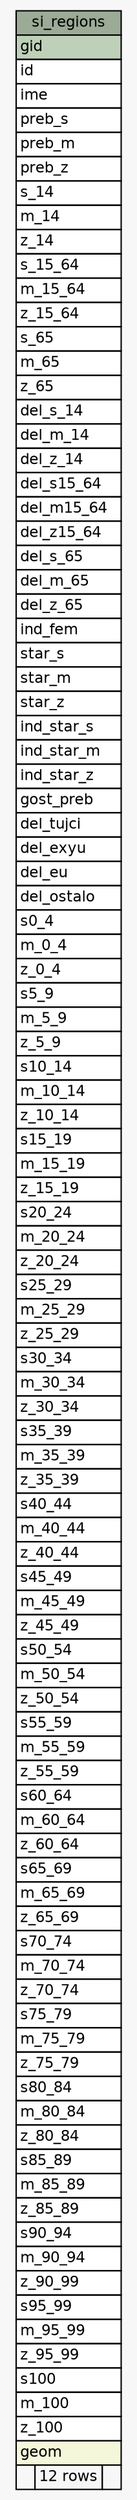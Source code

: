 // dot 2.38.0 on Windows 8 6.2
// SchemaSpy rev 590
digraph "si_regions" {
  graph [
    rankdir="RL"
    bgcolor="#f7f7f7"
    nodesep="0.18"
    ranksep="0.46"
    fontname="Helvetica"
    fontsize="11"
  ];
  node [
    fontname="Helvetica"
    fontsize="11"
    shape="plaintext"
  ];
  edge [
    arrowsize="0.8"
  ];
  "si_regions" [
    label=<
    <TABLE BORDER="0" CELLBORDER="1" CELLSPACING="0" BGCOLOR="#ffffff">
      <TR><TD COLSPAN="3" BGCOLOR="#9bab96" ALIGN="CENTER">si_regions</TD></TR>
      <TR><TD PORT="gid" COLSPAN="3" BGCOLOR="#bed1b8" ALIGN="LEFT">gid</TD></TR>
      <TR><TD PORT="id" COLSPAN="3" ALIGN="LEFT">id</TD></TR>
      <TR><TD PORT="ime" COLSPAN="3" ALIGN="LEFT">ime</TD></TR>
      <TR><TD PORT="preb_s" COLSPAN="3" ALIGN="LEFT">preb_s</TD></TR>
      <TR><TD PORT="preb_m" COLSPAN="3" ALIGN="LEFT">preb_m</TD></TR>
      <TR><TD PORT="preb_z" COLSPAN="3" ALIGN="LEFT">preb_z</TD></TR>
      <TR><TD PORT="s_14" COLSPAN="3" ALIGN="LEFT">s_14</TD></TR>
      <TR><TD PORT="m_14" COLSPAN="3" ALIGN="LEFT">m_14</TD></TR>
      <TR><TD PORT="z_14" COLSPAN="3" ALIGN="LEFT">z_14</TD></TR>
      <TR><TD PORT="s_15_64" COLSPAN="3" ALIGN="LEFT">s_15_64</TD></TR>
      <TR><TD PORT="m_15_64" COLSPAN="3" ALIGN="LEFT">m_15_64</TD></TR>
      <TR><TD PORT="z_15_64" COLSPAN="3" ALIGN="LEFT">z_15_64</TD></TR>
      <TR><TD PORT="s_65" COLSPAN="3" ALIGN="LEFT">s_65</TD></TR>
      <TR><TD PORT="m_65" COLSPAN="3" ALIGN="LEFT">m_65</TD></TR>
      <TR><TD PORT="z_65" COLSPAN="3" ALIGN="LEFT">z_65</TD></TR>
      <TR><TD PORT="del_s_14" COLSPAN="3" ALIGN="LEFT">del_s_14</TD></TR>
      <TR><TD PORT="del_m_14" COLSPAN="3" ALIGN="LEFT">del_m_14</TD></TR>
      <TR><TD PORT="del_z_14" COLSPAN="3" ALIGN="LEFT">del_z_14</TD></TR>
      <TR><TD PORT="del_s15_64" COLSPAN="3" ALIGN="LEFT">del_s15_64</TD></TR>
      <TR><TD PORT="del_m15_64" COLSPAN="3" ALIGN="LEFT">del_m15_64</TD></TR>
      <TR><TD PORT="del_z15_64" COLSPAN="3" ALIGN="LEFT">del_z15_64</TD></TR>
      <TR><TD PORT="del_s_65" COLSPAN="3" ALIGN="LEFT">del_s_65</TD></TR>
      <TR><TD PORT="del_m_65" COLSPAN="3" ALIGN="LEFT">del_m_65</TD></TR>
      <TR><TD PORT="del_z_65" COLSPAN="3" ALIGN="LEFT">del_z_65</TD></TR>
      <TR><TD PORT="ind_fem" COLSPAN="3" ALIGN="LEFT">ind_fem</TD></TR>
      <TR><TD PORT="star_s" COLSPAN="3" ALIGN="LEFT">star_s</TD></TR>
      <TR><TD PORT="star_m" COLSPAN="3" ALIGN="LEFT">star_m</TD></TR>
      <TR><TD PORT="star_z" COLSPAN="3" ALIGN="LEFT">star_z</TD></TR>
      <TR><TD PORT="ind_star_s" COLSPAN="3" ALIGN="LEFT">ind_star_s</TD></TR>
      <TR><TD PORT="ind_star_m" COLSPAN="3" ALIGN="LEFT">ind_star_m</TD></TR>
      <TR><TD PORT="ind_star_z" COLSPAN="3" ALIGN="LEFT">ind_star_z</TD></TR>
      <TR><TD PORT="gost_preb" COLSPAN="3" ALIGN="LEFT">gost_preb</TD></TR>
      <TR><TD PORT="del_tujci" COLSPAN="3" ALIGN="LEFT">del_tujci</TD></TR>
      <TR><TD PORT="del_exyu" COLSPAN="3" ALIGN="LEFT">del_exyu</TD></TR>
      <TR><TD PORT="del_eu" COLSPAN="3" ALIGN="LEFT">del_eu</TD></TR>
      <TR><TD PORT="del_ostalo" COLSPAN="3" ALIGN="LEFT">del_ostalo</TD></TR>
      <TR><TD PORT="s0_4" COLSPAN="3" ALIGN="LEFT">s0_4</TD></TR>
      <TR><TD PORT="m_0_4" COLSPAN="3" ALIGN="LEFT">m_0_4</TD></TR>
      <TR><TD PORT="z_0_4" COLSPAN="3" ALIGN="LEFT">z_0_4</TD></TR>
      <TR><TD PORT="s5_9" COLSPAN="3" ALIGN="LEFT">s5_9</TD></TR>
      <TR><TD PORT="m_5_9" COLSPAN="3" ALIGN="LEFT">m_5_9</TD></TR>
      <TR><TD PORT="z_5_9" COLSPAN="3" ALIGN="LEFT">z_5_9</TD></TR>
      <TR><TD PORT="s10_14" COLSPAN="3" ALIGN="LEFT">s10_14</TD></TR>
      <TR><TD PORT="m_10_14" COLSPAN="3" ALIGN="LEFT">m_10_14</TD></TR>
      <TR><TD PORT="z_10_14" COLSPAN="3" ALIGN="LEFT">z_10_14</TD></TR>
      <TR><TD PORT="s15_19" COLSPAN="3" ALIGN="LEFT">s15_19</TD></TR>
      <TR><TD PORT="m_15_19" COLSPAN="3" ALIGN="LEFT">m_15_19</TD></TR>
      <TR><TD PORT="z_15_19" COLSPAN="3" ALIGN="LEFT">z_15_19</TD></TR>
      <TR><TD PORT="s20_24" COLSPAN="3" ALIGN="LEFT">s20_24</TD></TR>
      <TR><TD PORT="m_20_24" COLSPAN="3" ALIGN="LEFT">m_20_24</TD></TR>
      <TR><TD PORT="z_20_24" COLSPAN="3" ALIGN="LEFT">z_20_24</TD></TR>
      <TR><TD PORT="s25_29" COLSPAN="3" ALIGN="LEFT">s25_29</TD></TR>
      <TR><TD PORT="m_25_29" COLSPAN="3" ALIGN="LEFT">m_25_29</TD></TR>
      <TR><TD PORT="z_25_29" COLSPAN="3" ALIGN="LEFT">z_25_29</TD></TR>
      <TR><TD PORT="s30_34" COLSPAN="3" ALIGN="LEFT">s30_34</TD></TR>
      <TR><TD PORT="m_30_34" COLSPAN="3" ALIGN="LEFT">m_30_34</TD></TR>
      <TR><TD PORT="z_30_34" COLSPAN="3" ALIGN="LEFT">z_30_34</TD></TR>
      <TR><TD PORT="s35_39" COLSPAN="3" ALIGN="LEFT">s35_39</TD></TR>
      <TR><TD PORT="m_35_39" COLSPAN="3" ALIGN="LEFT">m_35_39</TD></TR>
      <TR><TD PORT="z_35_39" COLSPAN="3" ALIGN="LEFT">z_35_39</TD></TR>
      <TR><TD PORT="s40_44" COLSPAN="3" ALIGN="LEFT">s40_44</TD></TR>
      <TR><TD PORT="m_40_44" COLSPAN="3" ALIGN="LEFT">m_40_44</TD></TR>
      <TR><TD PORT="z_40_44" COLSPAN="3" ALIGN="LEFT">z_40_44</TD></TR>
      <TR><TD PORT="s45_49" COLSPAN="3" ALIGN="LEFT">s45_49</TD></TR>
      <TR><TD PORT="m_45_49" COLSPAN="3" ALIGN="LEFT">m_45_49</TD></TR>
      <TR><TD PORT="z_45_49" COLSPAN="3" ALIGN="LEFT">z_45_49</TD></TR>
      <TR><TD PORT="s50_54" COLSPAN="3" ALIGN="LEFT">s50_54</TD></TR>
      <TR><TD PORT="m_50_54" COLSPAN="3" ALIGN="LEFT">m_50_54</TD></TR>
      <TR><TD PORT="z_50_54" COLSPAN="3" ALIGN="LEFT">z_50_54</TD></TR>
      <TR><TD PORT="s55_59" COLSPAN="3" ALIGN="LEFT">s55_59</TD></TR>
      <TR><TD PORT="m_55_59" COLSPAN="3" ALIGN="LEFT">m_55_59</TD></TR>
      <TR><TD PORT="z_55_59" COLSPAN="3" ALIGN="LEFT">z_55_59</TD></TR>
      <TR><TD PORT="s60_64" COLSPAN="3" ALIGN="LEFT">s60_64</TD></TR>
      <TR><TD PORT="m_60_64" COLSPAN="3" ALIGN="LEFT">m_60_64</TD></TR>
      <TR><TD PORT="z_60_64" COLSPAN="3" ALIGN="LEFT">z_60_64</TD></TR>
      <TR><TD PORT="s65_69" COLSPAN="3" ALIGN="LEFT">s65_69</TD></TR>
      <TR><TD PORT="m_65_69" COLSPAN="3" ALIGN="LEFT">m_65_69</TD></TR>
      <TR><TD PORT="z_65_69" COLSPAN="3" ALIGN="LEFT">z_65_69</TD></TR>
      <TR><TD PORT="s70_74" COLSPAN="3" ALIGN="LEFT">s70_74</TD></TR>
      <TR><TD PORT="m_70_74" COLSPAN="3" ALIGN="LEFT">m_70_74</TD></TR>
      <TR><TD PORT="z_70_74" COLSPAN="3" ALIGN="LEFT">z_70_74</TD></TR>
      <TR><TD PORT="s75_79" COLSPAN="3" ALIGN="LEFT">s75_79</TD></TR>
      <TR><TD PORT="m_75_79" COLSPAN="3" ALIGN="LEFT">m_75_79</TD></TR>
      <TR><TD PORT="z_75_79" COLSPAN="3" ALIGN="LEFT">z_75_79</TD></TR>
      <TR><TD PORT="s80_84" COLSPAN="3" ALIGN="LEFT">s80_84</TD></TR>
      <TR><TD PORT="m_80_84" COLSPAN="3" ALIGN="LEFT">m_80_84</TD></TR>
      <TR><TD PORT="z_80_84" COLSPAN="3" ALIGN="LEFT">z_80_84</TD></TR>
      <TR><TD PORT="s85_89" COLSPAN="3" ALIGN="LEFT">s85_89</TD></TR>
      <TR><TD PORT="m_85_89" COLSPAN="3" ALIGN="LEFT">m_85_89</TD></TR>
      <TR><TD PORT="z_85_89" COLSPAN="3" ALIGN="LEFT">z_85_89</TD></TR>
      <TR><TD PORT="s90_94" COLSPAN="3" ALIGN="LEFT">s90_94</TD></TR>
      <TR><TD PORT="m_90_94" COLSPAN="3" ALIGN="LEFT">m_90_94</TD></TR>
      <TR><TD PORT="z_90_99" COLSPAN="3" ALIGN="LEFT">z_90_99</TD></TR>
      <TR><TD PORT="s95_99" COLSPAN="3" ALIGN="LEFT">s95_99</TD></TR>
      <TR><TD PORT="m_95_99" COLSPAN="3" ALIGN="LEFT">m_95_99</TD></TR>
      <TR><TD PORT="z_95_99" COLSPAN="3" ALIGN="LEFT">z_95_99</TD></TR>
      <TR><TD PORT="s100" COLSPAN="3" ALIGN="LEFT">s100</TD></TR>
      <TR><TD PORT="m_100" COLSPAN="3" ALIGN="LEFT">m_100</TD></TR>
      <TR><TD PORT="z_100" COLSPAN="3" ALIGN="LEFT">z_100</TD></TR>
      <TR><TD PORT="geom" COLSPAN="3" BGCOLOR="#f4f7da" ALIGN="LEFT">geom</TD></TR>
      <TR><TD ALIGN="LEFT" BGCOLOR="#f7f7f7">  </TD><TD ALIGN="RIGHT" BGCOLOR="#f7f7f7">12 rows</TD><TD ALIGN="RIGHT" BGCOLOR="#f7f7f7">  </TD></TR>
    </TABLE>>
    URL="tables/si_regions.html"
    tooltip="si_regions"
  ];
}
